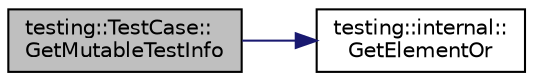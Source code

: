 digraph "testing::TestCase::GetMutableTestInfo"
{
  edge [fontname="Helvetica",fontsize="10",labelfontname="Helvetica",labelfontsize="10"];
  node [fontname="Helvetica",fontsize="10",shape=record];
  rankdir="LR";
  Node62 [label="testing::TestCase::\lGetMutableTestInfo",height=0.2,width=0.4,color="black", fillcolor="grey75", style="filled", fontcolor="black"];
  Node62 -> Node63 [color="midnightblue",fontsize="10",style="solid",fontname="Helvetica"];
  Node63 [label="testing::internal::\lGetElementOr",height=0.2,width=0.4,color="black", fillcolor="white", style="filled",URL="$d0/da7/namespacetesting_1_1internal.html#a71fdd20a0686bea3dc0cdcd95e0bca1c"];
}
